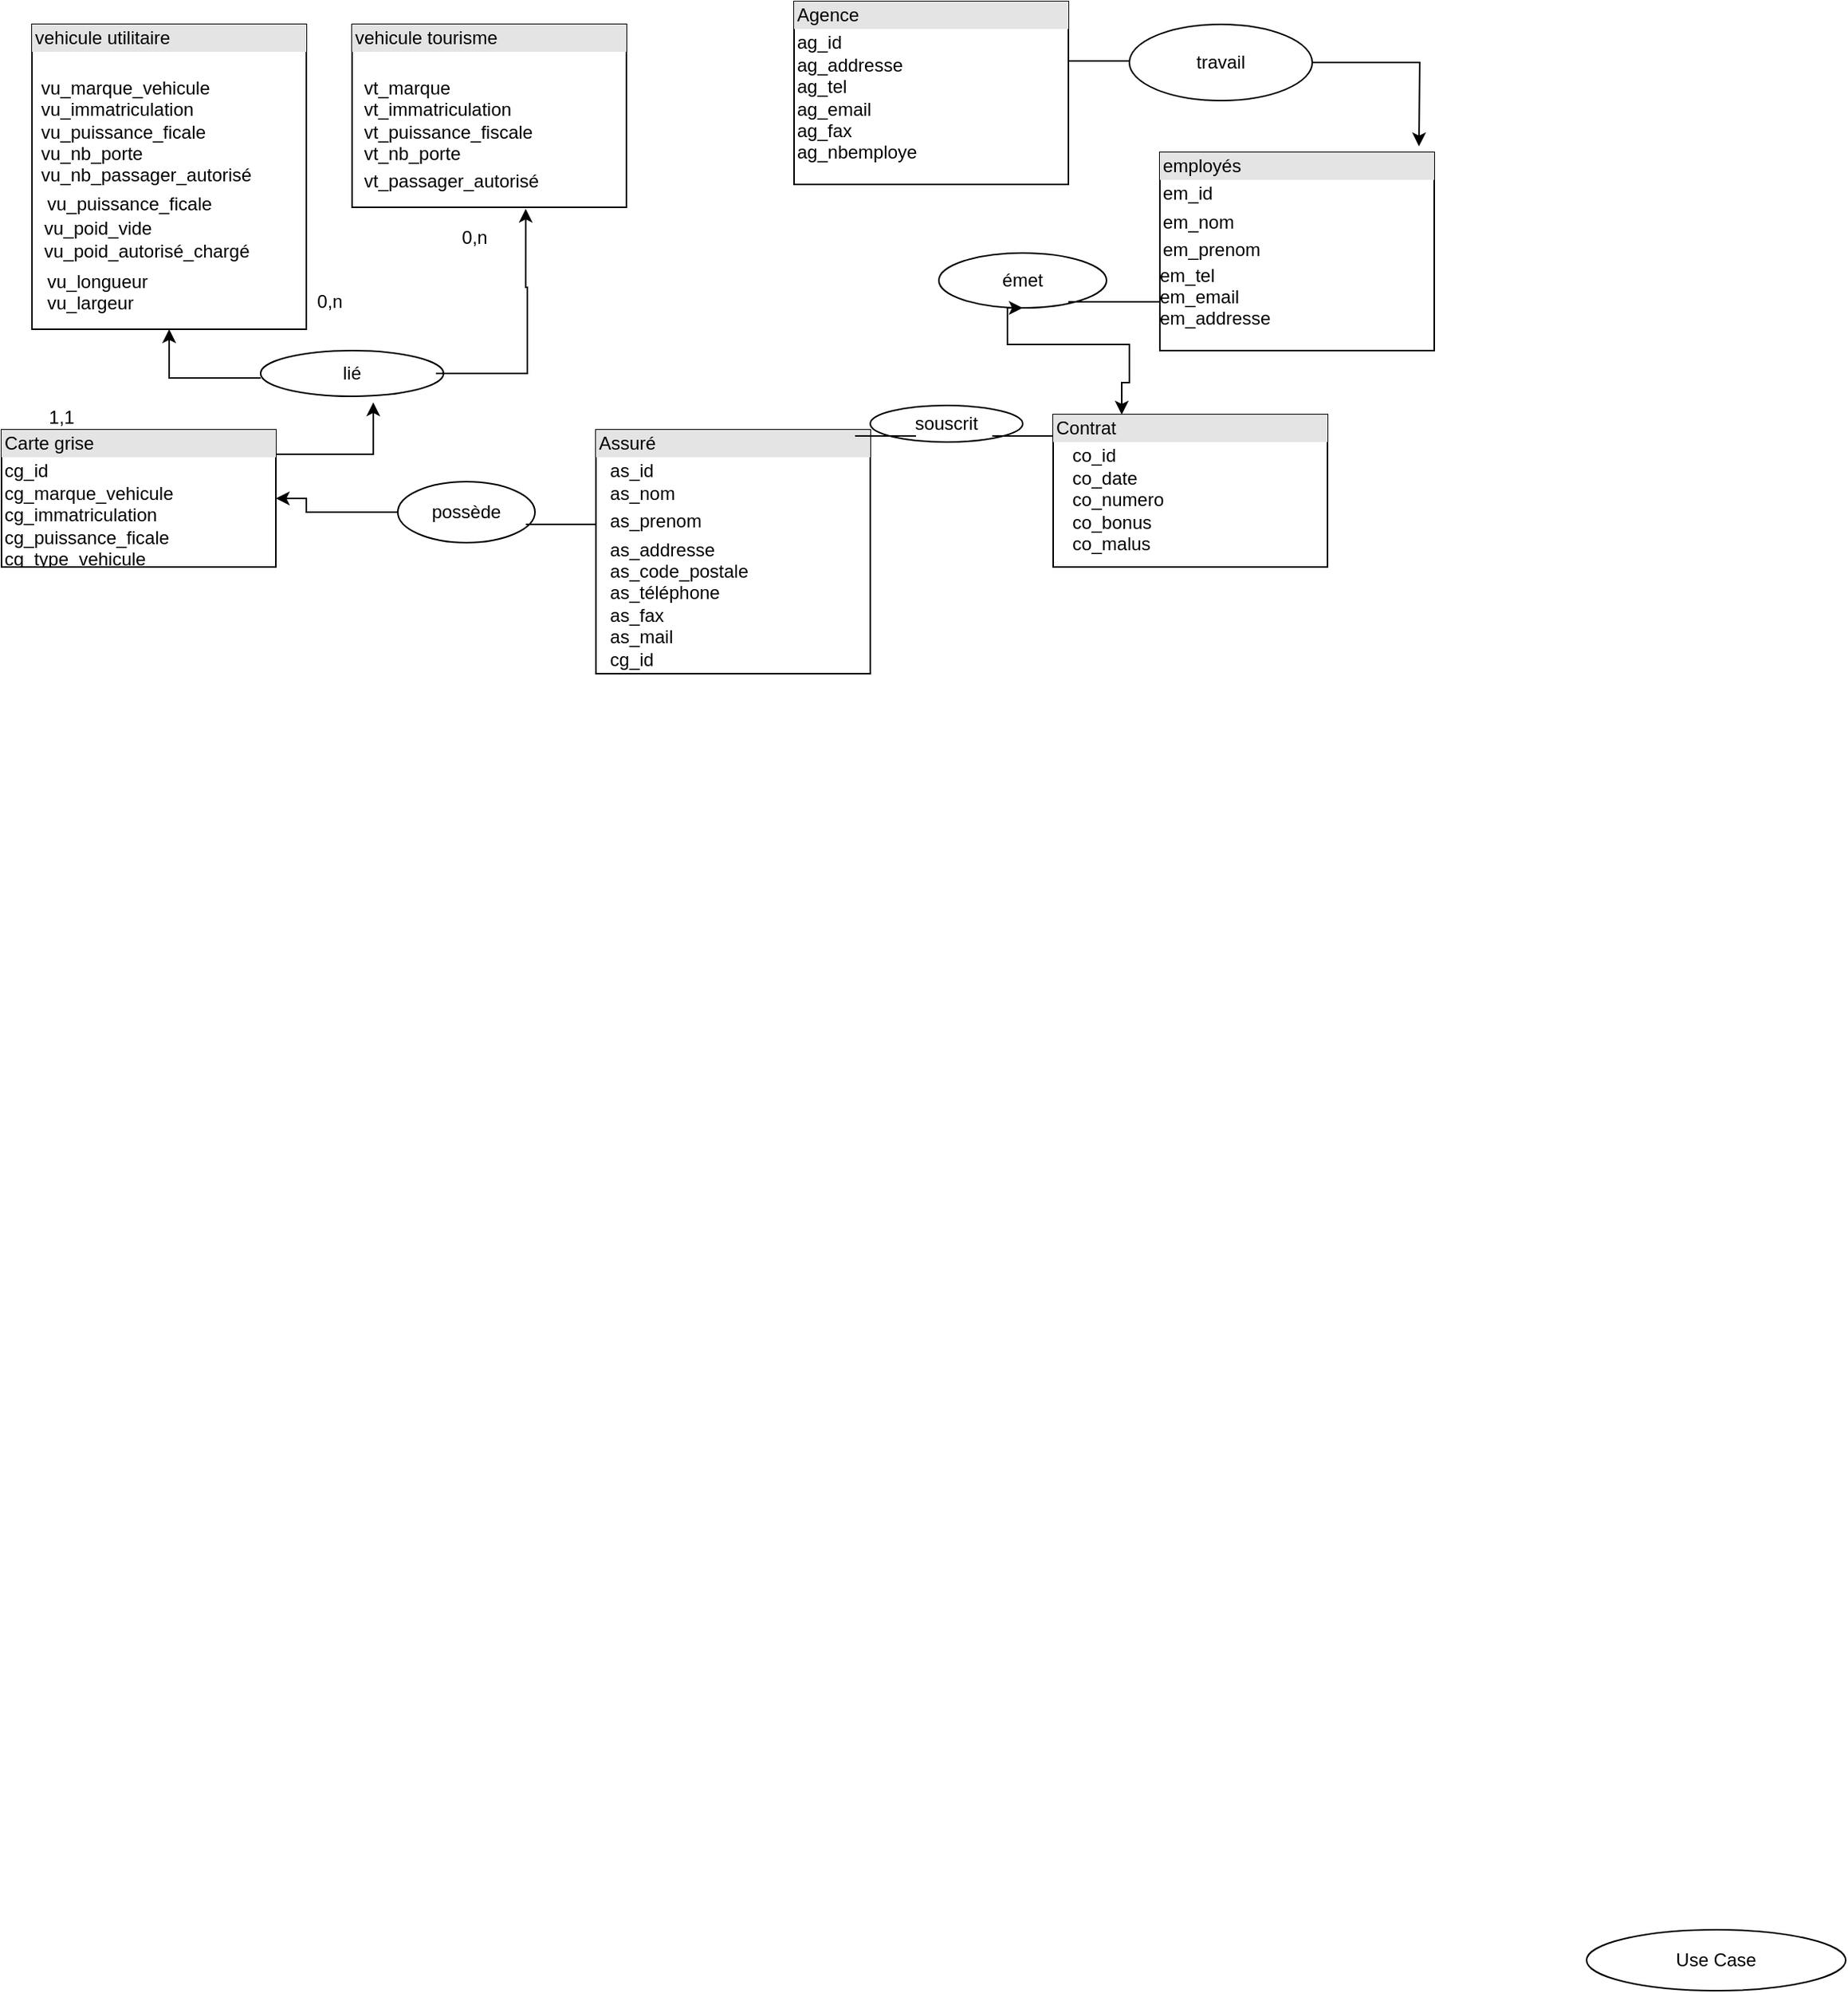 <mxfile version="13.3.9" type="device"><diagram id="Ug-b9zRSRYLF_JnPoUPn" name="Page-1"><mxGraphModel dx="1372" dy="1762" grid="1" gridSize="10" guides="1" tooltips="1" connect="1" arrows="1" fold="1" page="1" pageScale="1" pageWidth="827" pageHeight="1169" math="0" shadow="0"><root><mxCell id="0"/><mxCell id="1" parent="0"/><mxCell id="tj06I8ZXxF0r_2Ca75wn-2" value="&lt;div style=&quot;box-sizing: border-box ; width: 100% ; background: #e4e4e4 ; padding: 2px&quot;&gt;Assuré&lt;/div&gt;&lt;table style=&quot;width: 100% ; font-size: 1em&quot; cellpadding=&quot;2&quot; cellspacing=&quot;0&quot;&gt;&lt;tbody&gt;&lt;tr&gt;&lt;td&gt;&lt;br&gt;&lt;/td&gt;&lt;td&gt;as_id&lt;br&gt;as_nom&lt;/td&gt;&lt;/tr&gt;&lt;tr&gt;&lt;td&gt;&lt;br&gt;&lt;/td&gt;&lt;td&gt;as_prenom&lt;/td&gt;&lt;/tr&gt;&lt;tr&gt;&lt;td&gt;&lt;/td&gt;&lt;td&gt;as_addresse&lt;br&gt;as_code_postale&lt;br&gt;as_téléphone&lt;br&gt;as_fax&lt;br&gt;as_mail&lt;br&gt;cg_id&lt;/td&gt;&lt;/tr&gt;&lt;/tbody&gt;&lt;/table&gt;" style="verticalAlign=top;align=left;overflow=fill;html=1;" parent="1" vertex="1"><mxGeometry x="460" y="-804" width="180" height="160" as="geometry"/></mxCell><mxCell id="tj06I8ZXxF0r_2Ca75wn-4" value="&lt;div style=&quot;box-sizing: border-box ; width: 100% ; background: #e4e4e4 ; padding: 2px&quot;&gt;Carte grise&lt;/div&gt;&lt;table style=&quot;width: 100% ; font-size: 1em&quot; cellpadding=&quot;2&quot; cellspacing=&quot;0&quot;&gt;&lt;tbody&gt;&lt;tr&gt;&lt;td&gt;cg_id&lt;br&gt;cg_marque_vehicule&lt;br&gt;cg_immatriculation&lt;br&gt;cg_puissance_ficale&lt;br&gt;cg_type_vehicule&lt;br&gt;&lt;br&gt;&lt;/td&gt;&lt;td&gt;&lt;br&gt;&lt;/td&gt;&lt;/tr&gt;&lt;tr&gt;&lt;td&gt;&lt;br&gt;&lt;/td&gt;&lt;td&gt;&lt;br&gt;&lt;/td&gt;&lt;/tr&gt;&lt;tr&gt;&lt;td&gt;&lt;/td&gt;&lt;td&gt;&lt;br&gt;&lt;/td&gt;&lt;/tr&gt;&lt;/tbody&gt;&lt;/table&gt;" style="verticalAlign=top;align=left;overflow=fill;html=1;" parent="1" vertex="1"><mxGeometry x="70" y="-804" width="180" height="90" as="geometry"/></mxCell><mxCell id="tj06I8ZXxF0r_2Ca75wn-5" value="&lt;div style=&quot;box-sizing: border-box ; width: 100% ; background: #e4e4e4 ; padding: 2px&quot;&gt;Contrat&lt;/div&gt;&lt;table style=&quot;width: 100% ; font-size: 1em&quot; cellpadding=&quot;2&quot; cellspacing=&quot;0&quot;&gt;&lt;tbody&gt;&lt;tr&gt;&lt;td&gt;&lt;br&gt;&lt;/td&gt;&lt;td&gt;co_id&lt;br&gt;co_date&lt;br&gt;co_numero&lt;br&gt;co_bonus&lt;br&gt;co_malus&lt;br&gt;&lt;br&gt;&lt;br&gt;&lt;br&gt;&lt;/td&gt;&lt;/tr&gt;&lt;/tbody&gt;&lt;/table&gt;" style="verticalAlign=top;align=left;overflow=fill;html=1;" parent="1" vertex="1"><mxGeometry x="760" y="-814" width="180" height="100" as="geometry"/></mxCell><mxCell id="tj06I8ZXxF0r_2Ca75wn-6" value="&lt;div style=&quot;box-sizing: border-box ; width: 100% ; background: #e4e4e4 ; padding: 2px&quot;&gt;vehicule utilitaire&lt;/div&gt;&lt;table style=&quot;width: 100% ; font-size: 1em&quot; cellpadding=&quot;2&quot; cellspacing=&quot;0&quot;&gt;&lt;tbody&gt;&lt;tr&gt;&lt;td&gt;&lt;br&gt;&lt;/td&gt;&lt;td&gt;&lt;br&gt;vu_marque_vehicule&lt;br&gt;vu_immatriculation&lt;br&gt;vu_puissance_ficale&lt;br&gt;vu_nb_porte&lt;br&gt;vu_nb_passager_autorisé&lt;br&gt;&lt;table cellpadding=&quot;2&quot; cellspacing=&quot;0&quot; style=&quot;font-size: 1em ; width: 188px&quot;&gt;&lt;tbody&gt;&lt;tr&gt;&lt;td&gt;&lt;table cellpadding=&quot;2&quot; cellspacing=&quot;0&quot; style=&quot;font-size: 1em ; width: 180px&quot;&gt;&lt;tbody&gt;&lt;tr&gt;&lt;td&gt;vu_puissance_ficale&lt;br&gt;&lt;/td&gt;&lt;td&gt;&lt;br&gt;&lt;/td&gt;&lt;/tr&gt;&lt;/tbody&gt;&lt;/table&gt;&lt;span style=&quot;font-size: 1em&quot;&gt;vu_poid_vide&lt;/span&gt;&lt;br&gt;vu_poid_autorisé_chargé&lt;/td&gt;&lt;/tr&gt;&lt;tr&gt;&lt;td&gt;&lt;table cellpadding=&quot;2&quot; cellspacing=&quot;0&quot; style=&quot;font-size: 1em ; width: 188px&quot;&gt;&lt;tbody&gt;&lt;tr&gt;&lt;td&gt;vu_longueur&lt;br&gt;vu_largeur&lt;/td&gt;&lt;/tr&gt;&lt;/tbody&gt;&lt;/table&gt;&lt;/td&gt;&lt;/tr&gt;&lt;/tbody&gt;&lt;/table&gt;&lt;br&gt;&lt;/td&gt;&lt;/tr&gt;&lt;tr&gt;&lt;td&gt;&lt;br&gt;&lt;/td&gt;&lt;td&gt;&lt;br&gt;&lt;/td&gt;&lt;/tr&gt;&lt;tr&gt;&lt;td&gt;&lt;/td&gt;&lt;td&gt;&lt;br&gt;&lt;/td&gt;&lt;/tr&gt;&lt;/tbody&gt;&lt;/table&gt;" style="verticalAlign=top;align=left;overflow=fill;html=1;" parent="1" vertex="1"><mxGeometry x="90" y="-1070" width="180" height="200" as="geometry"/></mxCell><mxCell id="tj06I8ZXxF0r_2Ca75wn-9" value="&lt;div style=&quot;box-sizing: border-box ; width: 100% ; background: #e4e4e4 ; padding: 2px&quot;&gt;Agence&lt;/div&gt;&lt;table style=&quot;width: 100% ; font-size: 1em&quot; cellpadding=&quot;2&quot; cellspacing=&quot;0&quot;&gt;&lt;tbody&gt;&lt;tr&gt;&lt;td&gt;ag_id&lt;br&gt;ag_addresse&lt;br&gt;ag_tel&lt;br&gt;ag_email&lt;br&gt;ag_fax&lt;br&gt;ag_nbemploye&lt;/td&gt;&lt;td&gt;&lt;/td&gt;&lt;/tr&gt;&lt;/tbody&gt;&lt;/table&gt;" style="verticalAlign=top;align=left;overflow=fill;html=1;" parent="1" vertex="1"><mxGeometry x="590" y="-1085" width="180" height="120" as="geometry"/></mxCell><mxCell id="NlGATCrvt0dPn1J5RrpV-1" value="&lt;div style=&quot;box-sizing: border-box ; width: 100% ; background: #e4e4e4 ; padding: 2px&quot;&gt;employés&lt;/div&gt;&lt;table style=&quot;width: 100% ; font-size: 1em&quot; cellpadding=&quot;2&quot; cellspacing=&quot;0&quot;&gt;&lt;tbody&gt;&lt;tr&gt;&lt;td&gt;em_id&lt;/td&gt;&lt;td&gt;&lt;br&gt;&lt;/td&gt;&lt;/tr&gt;&lt;tr&gt;&lt;td&gt;em_nom&lt;/td&gt;&lt;td&gt;&lt;br&gt;&lt;/td&gt;&lt;/tr&gt;&lt;tr&gt;&lt;td&gt;em_prenom&lt;/td&gt;&lt;td&gt;&lt;br&gt;&lt;/td&gt;&lt;/tr&gt;&lt;/tbody&gt;&lt;/table&gt;em_tel&lt;br&gt;em_email&lt;br&gt;em_addresse" style="verticalAlign=top;align=left;overflow=fill;html=1;" vertex="1" parent="1"><mxGeometry x="830" y="-986" width="180" height="130" as="geometry"/></mxCell><mxCell id="NlGATCrvt0dPn1J5RrpV-4" value="Use Case" style="ellipse;whiteSpace=wrap;html=1;" vertex="1" parent="1"><mxGeometry x="1110" y="180" width="170" height="40" as="geometry"/></mxCell><mxCell id="NlGATCrvt0dPn1J5RrpV-5" value="&lt;div style=&quot;box-sizing: border-box ; width: 100% ; background: #e4e4e4 ; padding: 2px&quot;&gt;vehicule tourisme&lt;/div&gt;&lt;table style=&quot;width: 100% ; font-size: 1em&quot; cellpadding=&quot;2&quot; cellspacing=&quot;0&quot;&gt;&lt;tbody&gt;&lt;tr&gt;&lt;td&gt;&lt;br&gt;&lt;/td&gt;&lt;td&gt;&lt;br&gt;vt_marque&lt;br&gt;vt_immatriculation&lt;br&gt;vt_puissance_fiscale&lt;br&gt;vt_nb_porte&lt;/td&gt;&lt;/tr&gt;&lt;tr&gt;&lt;td&gt;&lt;br&gt;&lt;/td&gt;&lt;td&gt;vt_passager_autorisé&lt;/td&gt;&lt;/tr&gt;&lt;tr&gt;&lt;td&gt;&lt;br&gt;&lt;/td&gt;&lt;td&gt;&lt;br&gt;&lt;/td&gt;&lt;/tr&gt;&lt;/tbody&gt;&lt;/table&gt;" style="verticalAlign=top;align=left;overflow=fill;html=1;" vertex="1" parent="1"><mxGeometry x="300" y="-1070" width="180" height="120" as="geometry"/></mxCell><mxCell id="NlGATCrvt0dPn1J5RrpV-33" value="lié" style="ellipse;whiteSpace=wrap;html=1;" vertex="1" parent="1"><mxGeometry x="240" y="-856" width="120" height="30" as="geometry"/></mxCell><mxCell id="NlGATCrvt0dPn1J5RrpV-47" value="possède" style="ellipse;whiteSpace=wrap;html=1;" vertex="1" parent="1"><mxGeometry x="330" y="-770" width="90" height="40" as="geometry"/></mxCell><mxCell id="NlGATCrvt0dPn1J5RrpV-48" value="souscrit" style="ellipse;whiteSpace=wrap;html=1;" vertex="1" parent="1"><mxGeometry x="640" y="-820" width="100" height="24" as="geometry"/></mxCell><mxCell id="NlGATCrvt0dPn1J5RrpV-49" value="émet" style="ellipse;whiteSpace=wrap;html=1;" vertex="1" parent="1"><mxGeometry x="685" y="-920" width="110" height="36" as="geometry"/></mxCell><mxCell id="NlGATCrvt0dPn1J5RrpV-53" value="travail" style="ellipse;whiteSpace=wrap;html=1;" vertex="1" parent="1"><mxGeometry x="810" y="-1070" width="120" height="50" as="geometry"/></mxCell><mxCell id="NlGATCrvt0dPn1J5RrpV-63" style="edgeStyle=orthogonalEdgeStyle;rounded=0;orthogonalLoop=1;jettySize=auto;html=1;" edge="1" parent="1" source="NlGATCrvt0dPn1J5RrpV-62" target="tj06I8ZXxF0r_2Ca75wn-6"><mxGeometry relative="1" as="geometry"/></mxCell><mxCell id="NlGATCrvt0dPn1J5RrpV-62" value="" style="line;strokeWidth=1;fillColor=none;align=left;verticalAlign=middle;spacingTop=-1;spacingLeft=3;spacingRight=3;rotatable=0;labelPosition=right;points=[];portConstraint=eastwest;" vertex="1" parent="1"><mxGeometry x="200" y="-842" width="40" height="8" as="geometry"/></mxCell><mxCell id="NlGATCrvt0dPn1J5RrpV-65" style="edgeStyle=orthogonalEdgeStyle;rounded=0;orthogonalLoop=1;jettySize=auto;html=1;entryX=0.633;entryY=1.008;entryDx=0;entryDy=0;entryPerimeter=0;" edge="1" parent="1" source="NlGATCrvt0dPn1J5RrpV-64" target="NlGATCrvt0dPn1J5RrpV-5"><mxGeometry relative="1" as="geometry"/></mxCell><mxCell id="NlGATCrvt0dPn1J5RrpV-64" value="" style="line;strokeWidth=1;fillColor=none;align=left;verticalAlign=middle;spacingTop=-1;spacingLeft=3;spacingRight=3;rotatable=0;labelPosition=right;points=[];portConstraint=eastwest;" vertex="1" parent="1"><mxGeometry x="355" y="-845" width="40" height="8" as="geometry"/></mxCell><mxCell id="NlGATCrvt0dPn1J5RrpV-68" style="edgeStyle=orthogonalEdgeStyle;rounded=0;orthogonalLoop=1;jettySize=auto;html=1;entryX=0.616;entryY=1.133;entryDx=0;entryDy=0;entryPerimeter=0;" edge="1" parent="1" source="NlGATCrvt0dPn1J5RrpV-66" target="NlGATCrvt0dPn1J5RrpV-33"><mxGeometry relative="1" as="geometry"/></mxCell><mxCell id="NlGATCrvt0dPn1J5RrpV-66" value="" style="line;strokeWidth=1;fillColor=none;align=left;verticalAlign=middle;spacingTop=-1;spacingLeft=3;spacingRight=3;rotatable=0;labelPosition=right;points=[];portConstraint=eastwest;" vertex="1" parent="1"><mxGeometry x="250" y="-792" width="40" height="8" as="geometry"/></mxCell><mxCell id="NlGATCrvt0dPn1J5RrpV-70" style="edgeStyle=orthogonalEdgeStyle;rounded=0;orthogonalLoop=1;jettySize=auto;html=1;" edge="1" parent="1" source="NlGATCrvt0dPn1J5RrpV-69" target="tj06I8ZXxF0r_2Ca75wn-4"><mxGeometry relative="1" as="geometry"/></mxCell><mxCell id="NlGATCrvt0dPn1J5RrpV-69" value="" style="line;strokeWidth=1;fillColor=none;align=left;verticalAlign=middle;spacingTop=-1;spacingLeft=3;spacingRight=3;rotatable=0;labelPosition=right;points=[];portConstraint=eastwest;" vertex="1" parent="1"><mxGeometry x="290" y="-754" width="40" height="8" as="geometry"/></mxCell><mxCell id="NlGATCrvt0dPn1J5RrpV-71" value="" style="line;strokeWidth=1;fillColor=none;align=left;verticalAlign=middle;spacingTop=-1;spacingLeft=3;spacingRight=3;rotatable=0;labelPosition=right;points=[];portConstraint=eastwest;" vertex="1" parent="1"><mxGeometry x="414" y="-746" width="46" height="8" as="geometry"/></mxCell><mxCell id="NlGATCrvt0dPn1J5RrpV-72" value="" style="line;strokeWidth=1;fillColor=none;align=left;verticalAlign=middle;spacingTop=-1;spacingLeft=3;spacingRight=3;rotatable=0;labelPosition=right;points=[];portConstraint=eastwest;" vertex="1" parent="1"><mxGeometry x="630" y="-804" width="40" height="8" as="geometry"/></mxCell><mxCell id="NlGATCrvt0dPn1J5RrpV-74" value="" style="line;strokeWidth=1;fillColor=none;align=left;verticalAlign=middle;spacingTop=-1;spacingLeft=3;spacingRight=3;rotatable=0;labelPosition=right;points=[];portConstraint=eastwest;" vertex="1" parent="1"><mxGeometry x="720" y="-804" width="40" height="8" as="geometry"/></mxCell><mxCell id="NlGATCrvt0dPn1J5RrpV-75" value="" style="line;strokeWidth=1;fillColor=none;align=left;verticalAlign=middle;spacingTop=-1;spacingLeft=3;spacingRight=3;rotatable=0;labelPosition=right;points=[];portConstraint=eastwest;" vertex="1" parent="1"><mxGeometry x="770" y="-1050" width="40" height="8" as="geometry"/></mxCell><mxCell id="NlGATCrvt0dPn1J5RrpV-76" value="" style="line;strokeWidth=1;fillColor=none;align=left;verticalAlign=middle;spacingTop=-1;spacingLeft=3;spacingRight=3;rotatable=0;labelPosition=right;points=[];portConstraint=eastwest;" vertex="1" parent="1"><mxGeometry x="770" y="-892" width="60" height="8" as="geometry"/></mxCell><mxCell id="NlGATCrvt0dPn1J5RrpV-79" style="edgeStyle=orthogonalEdgeStyle;rounded=0;orthogonalLoop=1;jettySize=auto;html=1;" edge="1" parent="1" source="NlGATCrvt0dPn1J5RrpV-77"><mxGeometry relative="1" as="geometry"><mxPoint x="1000" y="-990.0" as="targetPoint"/></mxGeometry></mxCell><mxCell id="NlGATCrvt0dPn1J5RrpV-77" value="" style="line;strokeWidth=1;fillColor=none;align=left;verticalAlign=middle;spacingTop=-1;spacingLeft=3;spacingRight=3;rotatable=0;labelPosition=right;points=[];portConstraint=eastwest;" vertex="1" parent="1"><mxGeometry x="930" y="-1049" width="40" height="8" as="geometry"/></mxCell><mxCell id="NlGATCrvt0dPn1J5RrpV-81" style="edgeStyle=orthogonalEdgeStyle;rounded=0;orthogonalLoop=1;jettySize=auto;html=1;entryX=0.25;entryY=0;entryDx=0;entryDy=0;" edge="1" parent="1" source="NlGATCrvt0dPn1J5RrpV-80" target="tj06I8ZXxF0r_2Ca75wn-5"><mxGeometry relative="1" as="geometry"/></mxCell><mxCell id="NlGATCrvt0dPn1J5RrpV-82" style="edgeStyle=orthogonalEdgeStyle;rounded=0;orthogonalLoop=1;jettySize=auto;html=1;entryX=0.5;entryY=1;entryDx=0;entryDy=0;" edge="1" parent="1" source="NlGATCrvt0dPn1J5RrpV-80" target="NlGATCrvt0dPn1J5RrpV-49"><mxGeometry relative="1" as="geometry"/></mxCell><mxCell id="NlGATCrvt0dPn1J5RrpV-80" value="" style="line;strokeWidth=1;fillColor=none;align=left;verticalAlign=middle;spacingTop=-1;spacingLeft=3;spacingRight=3;rotatable=0;labelPosition=right;points=[];portConstraint=eastwest;" vertex="1" parent="1"><mxGeometry x="750" y="-864" width="40" height="8" as="geometry"/></mxCell><mxCell id="NlGATCrvt0dPn1J5RrpV-83" value="0,n" style="text;html=1;align=center;verticalAlign=middle;resizable=0;points=[];autosize=1;" vertex="1" parent="1"><mxGeometry x="365" y="-940" width="30" height="20" as="geometry"/></mxCell><mxCell id="NlGATCrvt0dPn1J5RrpV-84" value="0,n" style="text;html=1;align=center;verticalAlign=middle;resizable=0;points=[];autosize=1;" vertex="1" parent="1"><mxGeometry x="270" y="-898" width="30" height="20" as="geometry"/></mxCell><mxCell id="NlGATCrvt0dPn1J5RrpV-85" value="1,1" style="text;html=1;align=center;verticalAlign=middle;resizable=0;points=[];autosize=1;" vertex="1" parent="1"><mxGeometry x="94" y="-822" width="30" height="20" as="geometry"/></mxCell></root></mxGraphModel></diagram></mxfile>
